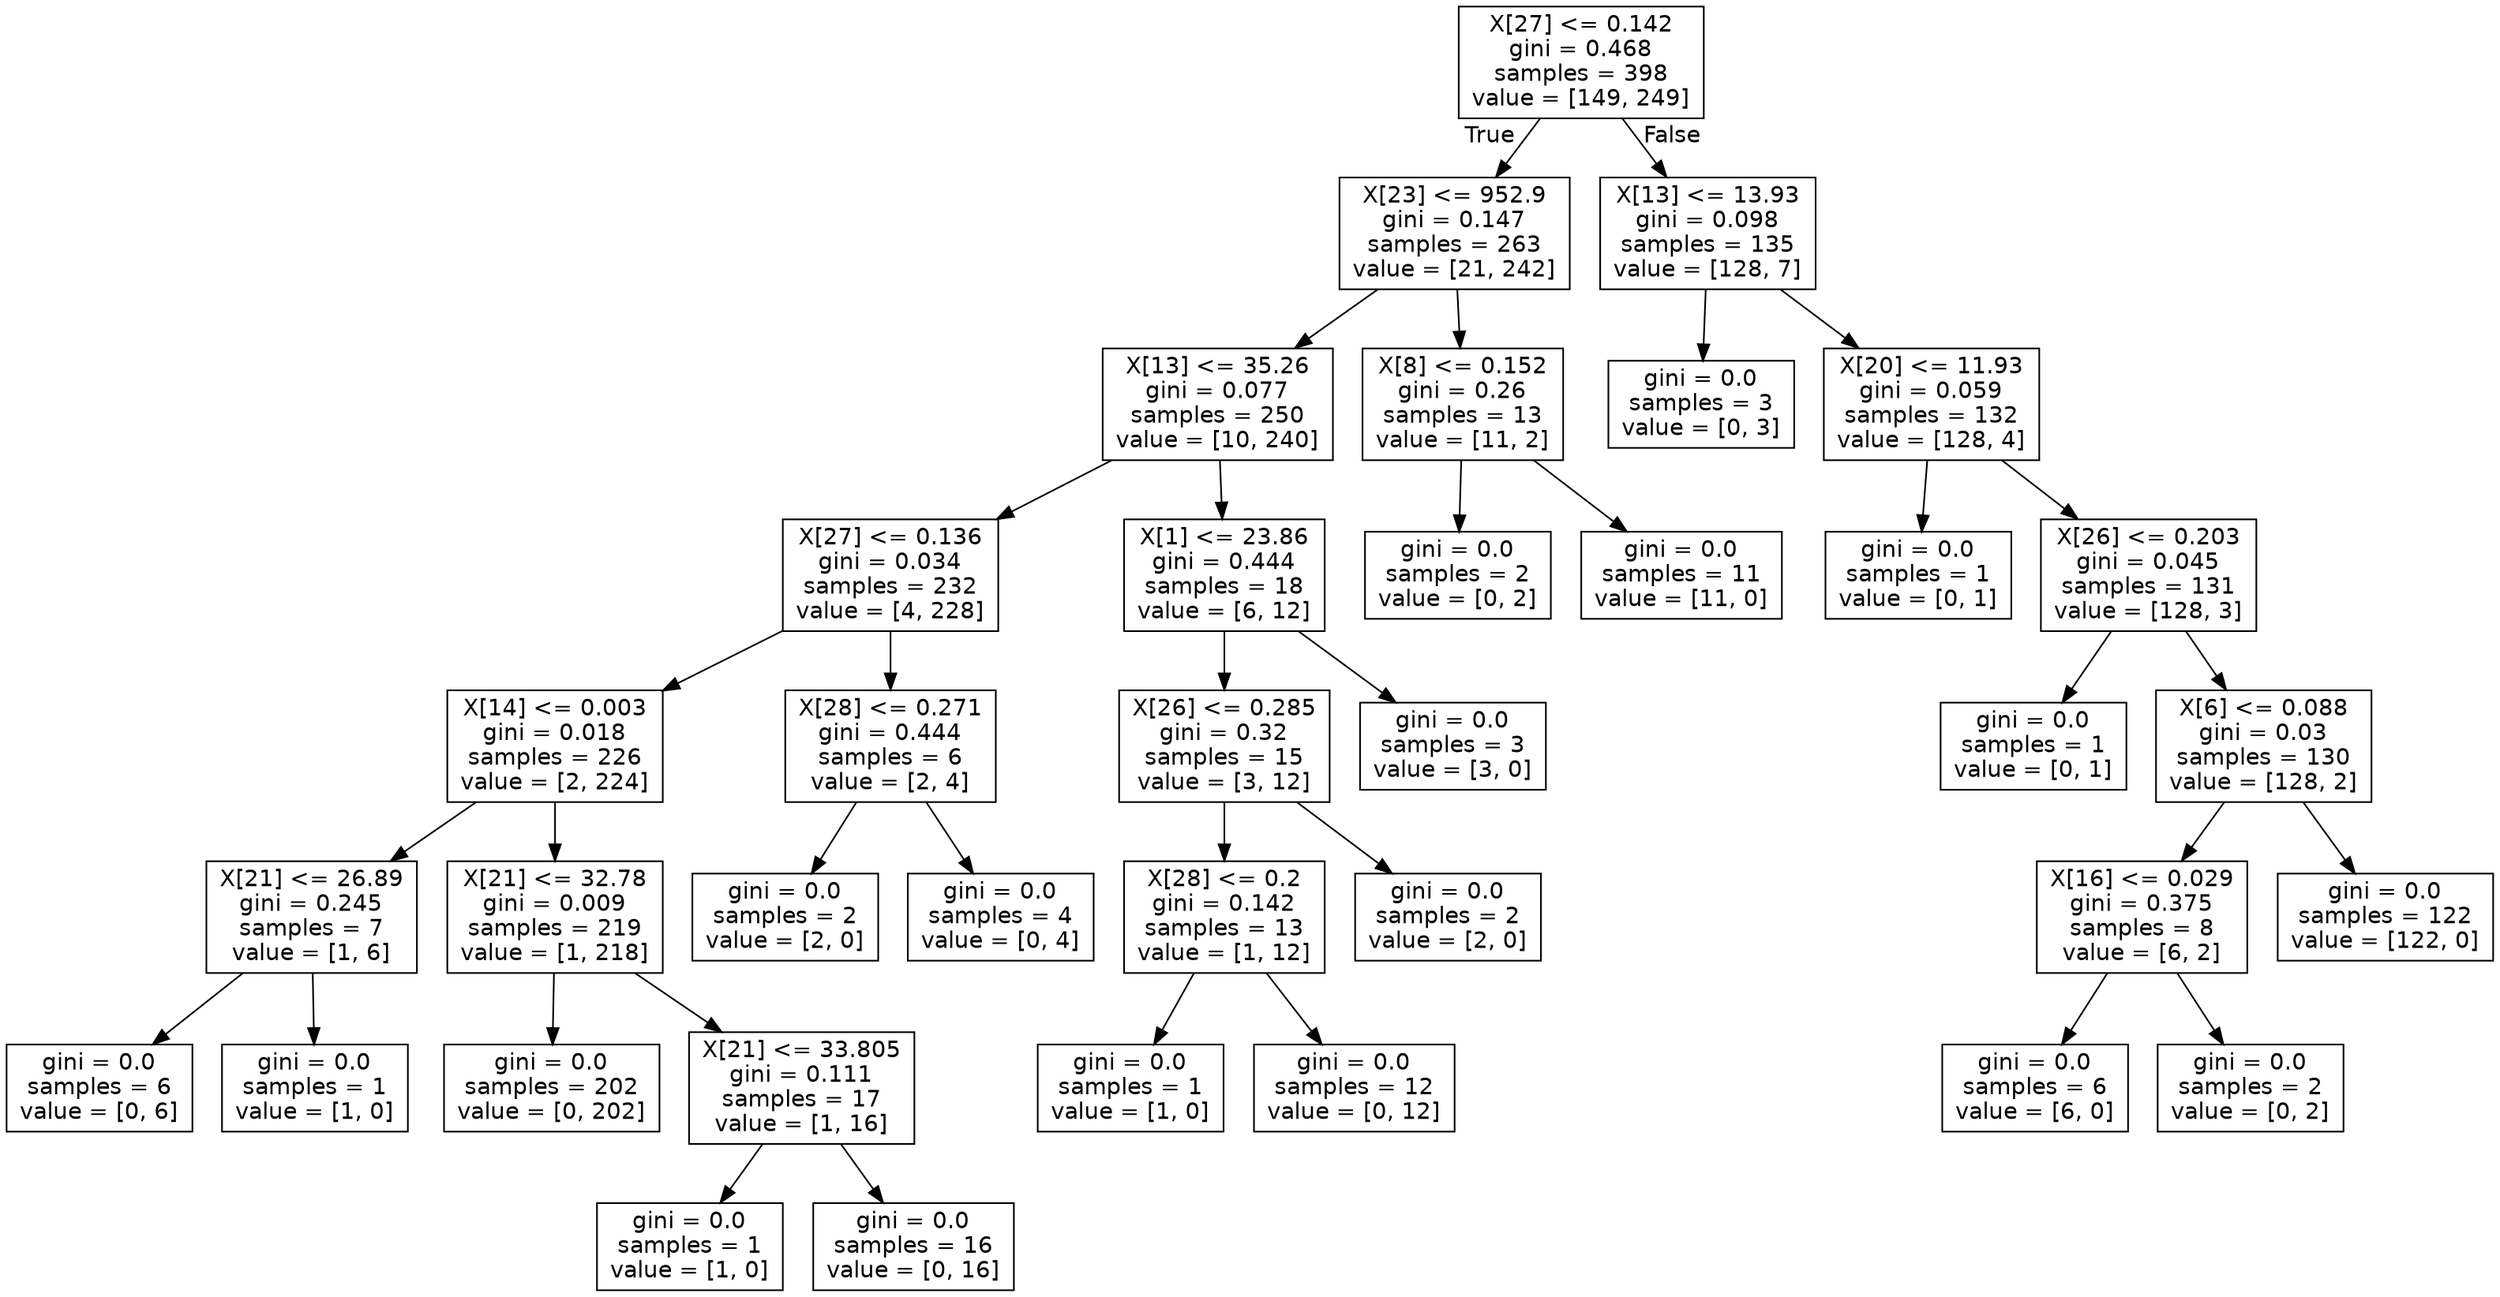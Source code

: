 digraph Tree {
node [shape=box, fontname="helvetica"] ;
edge [fontname="helvetica"] ;
0 [label="X[27] <= 0.142\ngini = 0.468\nsamples = 398\nvalue = [149, 249]"] ;
1 [label="X[23] <= 952.9\ngini = 0.147\nsamples = 263\nvalue = [21, 242]"] ;
0 -> 1 [labeldistance=2.5, labelangle=45, headlabel="True"] ;
2 [label="X[13] <= 35.26\ngini = 0.077\nsamples = 250\nvalue = [10, 240]"] ;
1 -> 2 ;
3 [label="X[27] <= 0.136\ngini = 0.034\nsamples = 232\nvalue = [4, 228]"] ;
2 -> 3 ;
4 [label="X[14] <= 0.003\ngini = 0.018\nsamples = 226\nvalue = [2, 224]"] ;
3 -> 4 ;
5 [label="X[21] <= 26.89\ngini = 0.245\nsamples = 7\nvalue = [1, 6]"] ;
4 -> 5 ;
6 [label="gini = 0.0\nsamples = 6\nvalue = [0, 6]"] ;
5 -> 6 ;
7 [label="gini = 0.0\nsamples = 1\nvalue = [1, 0]"] ;
5 -> 7 ;
8 [label="X[21] <= 32.78\ngini = 0.009\nsamples = 219\nvalue = [1, 218]"] ;
4 -> 8 ;
9 [label="gini = 0.0\nsamples = 202\nvalue = [0, 202]"] ;
8 -> 9 ;
10 [label="X[21] <= 33.805\ngini = 0.111\nsamples = 17\nvalue = [1, 16]"] ;
8 -> 10 ;
11 [label="gini = 0.0\nsamples = 1\nvalue = [1, 0]"] ;
10 -> 11 ;
12 [label="gini = 0.0\nsamples = 16\nvalue = [0, 16]"] ;
10 -> 12 ;
13 [label="X[28] <= 0.271\ngini = 0.444\nsamples = 6\nvalue = [2, 4]"] ;
3 -> 13 ;
14 [label="gini = 0.0\nsamples = 2\nvalue = [2, 0]"] ;
13 -> 14 ;
15 [label="gini = 0.0\nsamples = 4\nvalue = [0, 4]"] ;
13 -> 15 ;
16 [label="X[1] <= 23.86\ngini = 0.444\nsamples = 18\nvalue = [6, 12]"] ;
2 -> 16 ;
17 [label="X[26] <= 0.285\ngini = 0.32\nsamples = 15\nvalue = [3, 12]"] ;
16 -> 17 ;
18 [label="X[28] <= 0.2\ngini = 0.142\nsamples = 13\nvalue = [1, 12]"] ;
17 -> 18 ;
19 [label="gini = 0.0\nsamples = 1\nvalue = [1, 0]"] ;
18 -> 19 ;
20 [label="gini = 0.0\nsamples = 12\nvalue = [0, 12]"] ;
18 -> 20 ;
21 [label="gini = 0.0\nsamples = 2\nvalue = [2, 0]"] ;
17 -> 21 ;
22 [label="gini = 0.0\nsamples = 3\nvalue = [3, 0]"] ;
16 -> 22 ;
23 [label="X[8] <= 0.152\ngini = 0.26\nsamples = 13\nvalue = [11, 2]"] ;
1 -> 23 ;
24 [label="gini = 0.0\nsamples = 2\nvalue = [0, 2]"] ;
23 -> 24 ;
25 [label="gini = 0.0\nsamples = 11\nvalue = [11, 0]"] ;
23 -> 25 ;
26 [label="X[13] <= 13.93\ngini = 0.098\nsamples = 135\nvalue = [128, 7]"] ;
0 -> 26 [labeldistance=2.5, labelangle=-45, headlabel="False"] ;
27 [label="gini = 0.0\nsamples = 3\nvalue = [0, 3]"] ;
26 -> 27 ;
28 [label="X[20] <= 11.93\ngini = 0.059\nsamples = 132\nvalue = [128, 4]"] ;
26 -> 28 ;
29 [label="gini = 0.0\nsamples = 1\nvalue = [0, 1]"] ;
28 -> 29 ;
30 [label="X[26] <= 0.203\ngini = 0.045\nsamples = 131\nvalue = [128, 3]"] ;
28 -> 30 ;
31 [label="gini = 0.0\nsamples = 1\nvalue = [0, 1]"] ;
30 -> 31 ;
32 [label="X[6] <= 0.088\ngini = 0.03\nsamples = 130\nvalue = [128, 2]"] ;
30 -> 32 ;
33 [label="X[16] <= 0.029\ngini = 0.375\nsamples = 8\nvalue = [6, 2]"] ;
32 -> 33 ;
34 [label="gini = 0.0\nsamples = 6\nvalue = [6, 0]"] ;
33 -> 34 ;
35 [label="gini = 0.0\nsamples = 2\nvalue = [0, 2]"] ;
33 -> 35 ;
36 [label="gini = 0.0\nsamples = 122\nvalue = [122, 0]"] ;
32 -> 36 ;
}